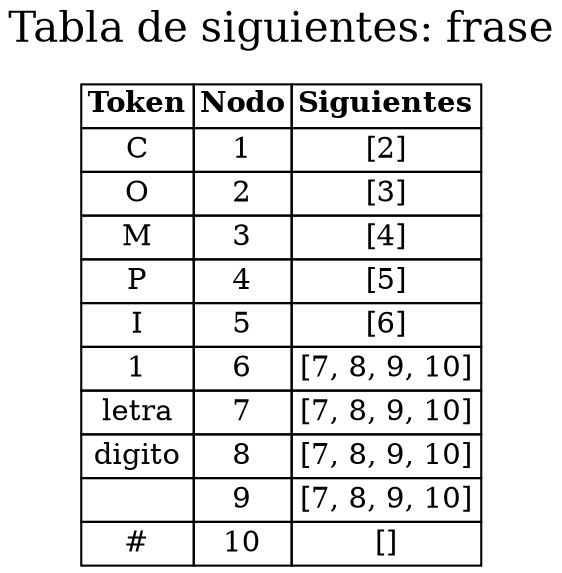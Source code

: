 digraph tabla_siguientes {

graph [
newrank = true,
nodesep = 0.3,
ranksep = 0.2,
overlap = true,
splines = false,
] 

node  [shape=plain]

nodo1 [label=<

<table border="0" cellborder="1" cellspacing="0">

  <tr><td><b>Token</b></td><td><b>Nodo</b></td><td><b>Siguientes</b></td></tr>

 <tr>  <td >C</td><td>1</td><td>[2]</td></tr>

 <tr>  <td >O</td><td>2</td><td>[3]</td></tr>

 <tr>  <td >M</td><td>3</td><td>[4]</td></tr>

 <tr>  <td >P</td><td>4</td><td>[5]</td></tr>

 <tr>  <td >I</td><td>5</td><td>[6]</td></tr>

 <tr>  <td >1</td><td>6</td><td>[7, 8, 9, 10]</td></tr>

 <tr>  <td >letra</td><td>7</td><td>[7, 8, 9, 10]</td></tr>

 <tr>  <td >digito</td><td>8</td><td>[7, 8, 9, 10]</td></tr>

 <tr>  <td > </td><td>9</td><td>[7, 8, 9, 10]</td></tr>

 <tr>  <td >#</td><td>10</td><td>[]</td></tr>

</table>>];

	LKD [
fontsize = 20,
label = "Tabla de siguientes: frase",
shape = plain,
style = ""]

LKD -> nodo1 [style = invis]

} 



